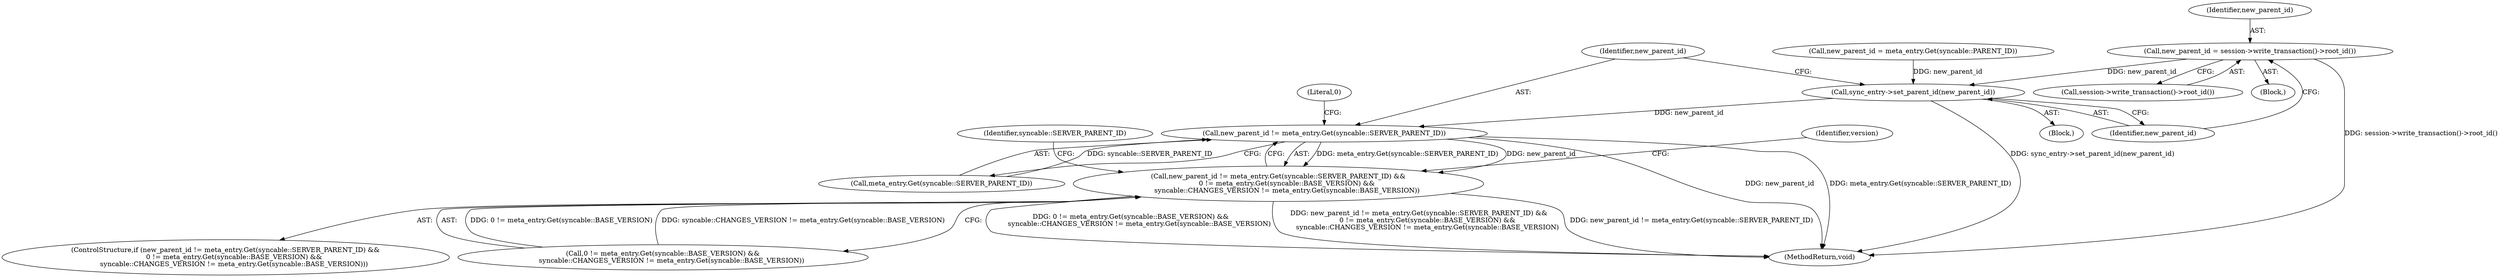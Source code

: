 digraph "0_Chrome_19190765882e272a6a2162c89acdb29110f7e3cf@API" {
"1000197" [label="(Call,new_parent_id = session->write_transaction()->root_id())"];
"1000206" [label="(Call,sync_entry->set_parent_id(new_parent_id))"];
"1000210" [label="(Call,new_parent_id != meta_entry.Get(syncable::SERVER_PARENT_ID))"];
"1000209" [label="(Call,new_parent_id != meta_entry.Get(syncable::SERVER_PARENT_ID) &&\n        0 != meta_entry.Get(syncable::BASE_VERSION) &&\n        syncable::CHANGES_VERSION != meta_entry.Get(syncable::BASE_VERSION))"];
"1000211" [label="(Identifier,new_parent_id)"];
"1000226" [label="(Identifier,syncable::SERVER_PARENT_ID)"];
"1000196" [label="(Block,)"];
"1000209" [label="(Call,new_parent_id != meta_entry.Get(syncable::SERVER_PARENT_ID) &&\n        0 != meta_entry.Get(syncable::BASE_VERSION) &&\n        syncable::CHANGES_VERSION != meta_entry.Get(syncable::BASE_VERSION))"];
"1000210" [label="(Call,new_parent_id != meta_entry.Get(syncable::SERVER_PARENT_ID))"];
"1000198" [label="(Identifier,new_parent_id)"];
"1000212" [label="(Call,meta_entry.Get(syncable::SERVER_PARENT_ID))"];
"1000349" [label="(MethodReturn,void)"];
"1000214" [label="(Call,0 != meta_entry.Get(syncable::BASE_VERSION) &&\n        syncable::CHANGES_VERSION != meta_entry.Get(syncable::BASE_VERSION))"];
"1000216" [label="(Literal,0)"];
"1000202" [label="(Call,new_parent_id = meta_entry.Get(syncable::PARENT_ID))"];
"1000137" [label="(Block,)"];
"1000229" [label="(Identifier,version)"];
"1000199" [label="(Call,session->write_transaction()->root_id())"];
"1000197" [label="(Call,new_parent_id = session->write_transaction()->root_id())"];
"1000207" [label="(Identifier,new_parent_id)"];
"1000208" [label="(ControlStructure,if (new_parent_id != meta_entry.Get(syncable::SERVER_PARENT_ID) &&\n        0 != meta_entry.Get(syncable::BASE_VERSION) &&\n        syncable::CHANGES_VERSION != meta_entry.Get(syncable::BASE_VERSION)))"];
"1000206" [label="(Call,sync_entry->set_parent_id(new_parent_id))"];
"1000197" -> "1000196"  [label="AST: "];
"1000197" -> "1000199"  [label="CFG: "];
"1000198" -> "1000197"  [label="AST: "];
"1000199" -> "1000197"  [label="AST: "];
"1000207" -> "1000197"  [label="CFG: "];
"1000197" -> "1000349"  [label="DDG: session->write_transaction()->root_id()"];
"1000197" -> "1000206"  [label="DDG: new_parent_id"];
"1000206" -> "1000137"  [label="AST: "];
"1000206" -> "1000207"  [label="CFG: "];
"1000207" -> "1000206"  [label="AST: "];
"1000211" -> "1000206"  [label="CFG: "];
"1000206" -> "1000349"  [label="DDG: sync_entry->set_parent_id(new_parent_id)"];
"1000202" -> "1000206"  [label="DDG: new_parent_id"];
"1000206" -> "1000210"  [label="DDG: new_parent_id"];
"1000210" -> "1000209"  [label="AST: "];
"1000210" -> "1000212"  [label="CFG: "];
"1000211" -> "1000210"  [label="AST: "];
"1000212" -> "1000210"  [label="AST: "];
"1000216" -> "1000210"  [label="CFG: "];
"1000209" -> "1000210"  [label="CFG: "];
"1000210" -> "1000349"  [label="DDG: meta_entry.Get(syncable::SERVER_PARENT_ID)"];
"1000210" -> "1000349"  [label="DDG: new_parent_id"];
"1000210" -> "1000209"  [label="DDG: new_parent_id"];
"1000210" -> "1000209"  [label="DDG: meta_entry.Get(syncable::SERVER_PARENT_ID)"];
"1000212" -> "1000210"  [label="DDG: syncable::SERVER_PARENT_ID"];
"1000209" -> "1000208"  [label="AST: "];
"1000209" -> "1000214"  [label="CFG: "];
"1000214" -> "1000209"  [label="AST: "];
"1000226" -> "1000209"  [label="CFG: "];
"1000229" -> "1000209"  [label="CFG: "];
"1000209" -> "1000349"  [label="DDG: new_parent_id != meta_entry.Get(syncable::SERVER_PARENT_ID) &&\n        0 != meta_entry.Get(syncable::BASE_VERSION) &&\n        syncable::CHANGES_VERSION != meta_entry.Get(syncable::BASE_VERSION)"];
"1000209" -> "1000349"  [label="DDG: new_parent_id != meta_entry.Get(syncable::SERVER_PARENT_ID)"];
"1000209" -> "1000349"  [label="DDG: 0 != meta_entry.Get(syncable::BASE_VERSION) &&\n        syncable::CHANGES_VERSION != meta_entry.Get(syncable::BASE_VERSION)"];
"1000214" -> "1000209"  [label="DDG: 0 != meta_entry.Get(syncable::BASE_VERSION)"];
"1000214" -> "1000209"  [label="DDG: syncable::CHANGES_VERSION != meta_entry.Get(syncable::BASE_VERSION)"];
}
